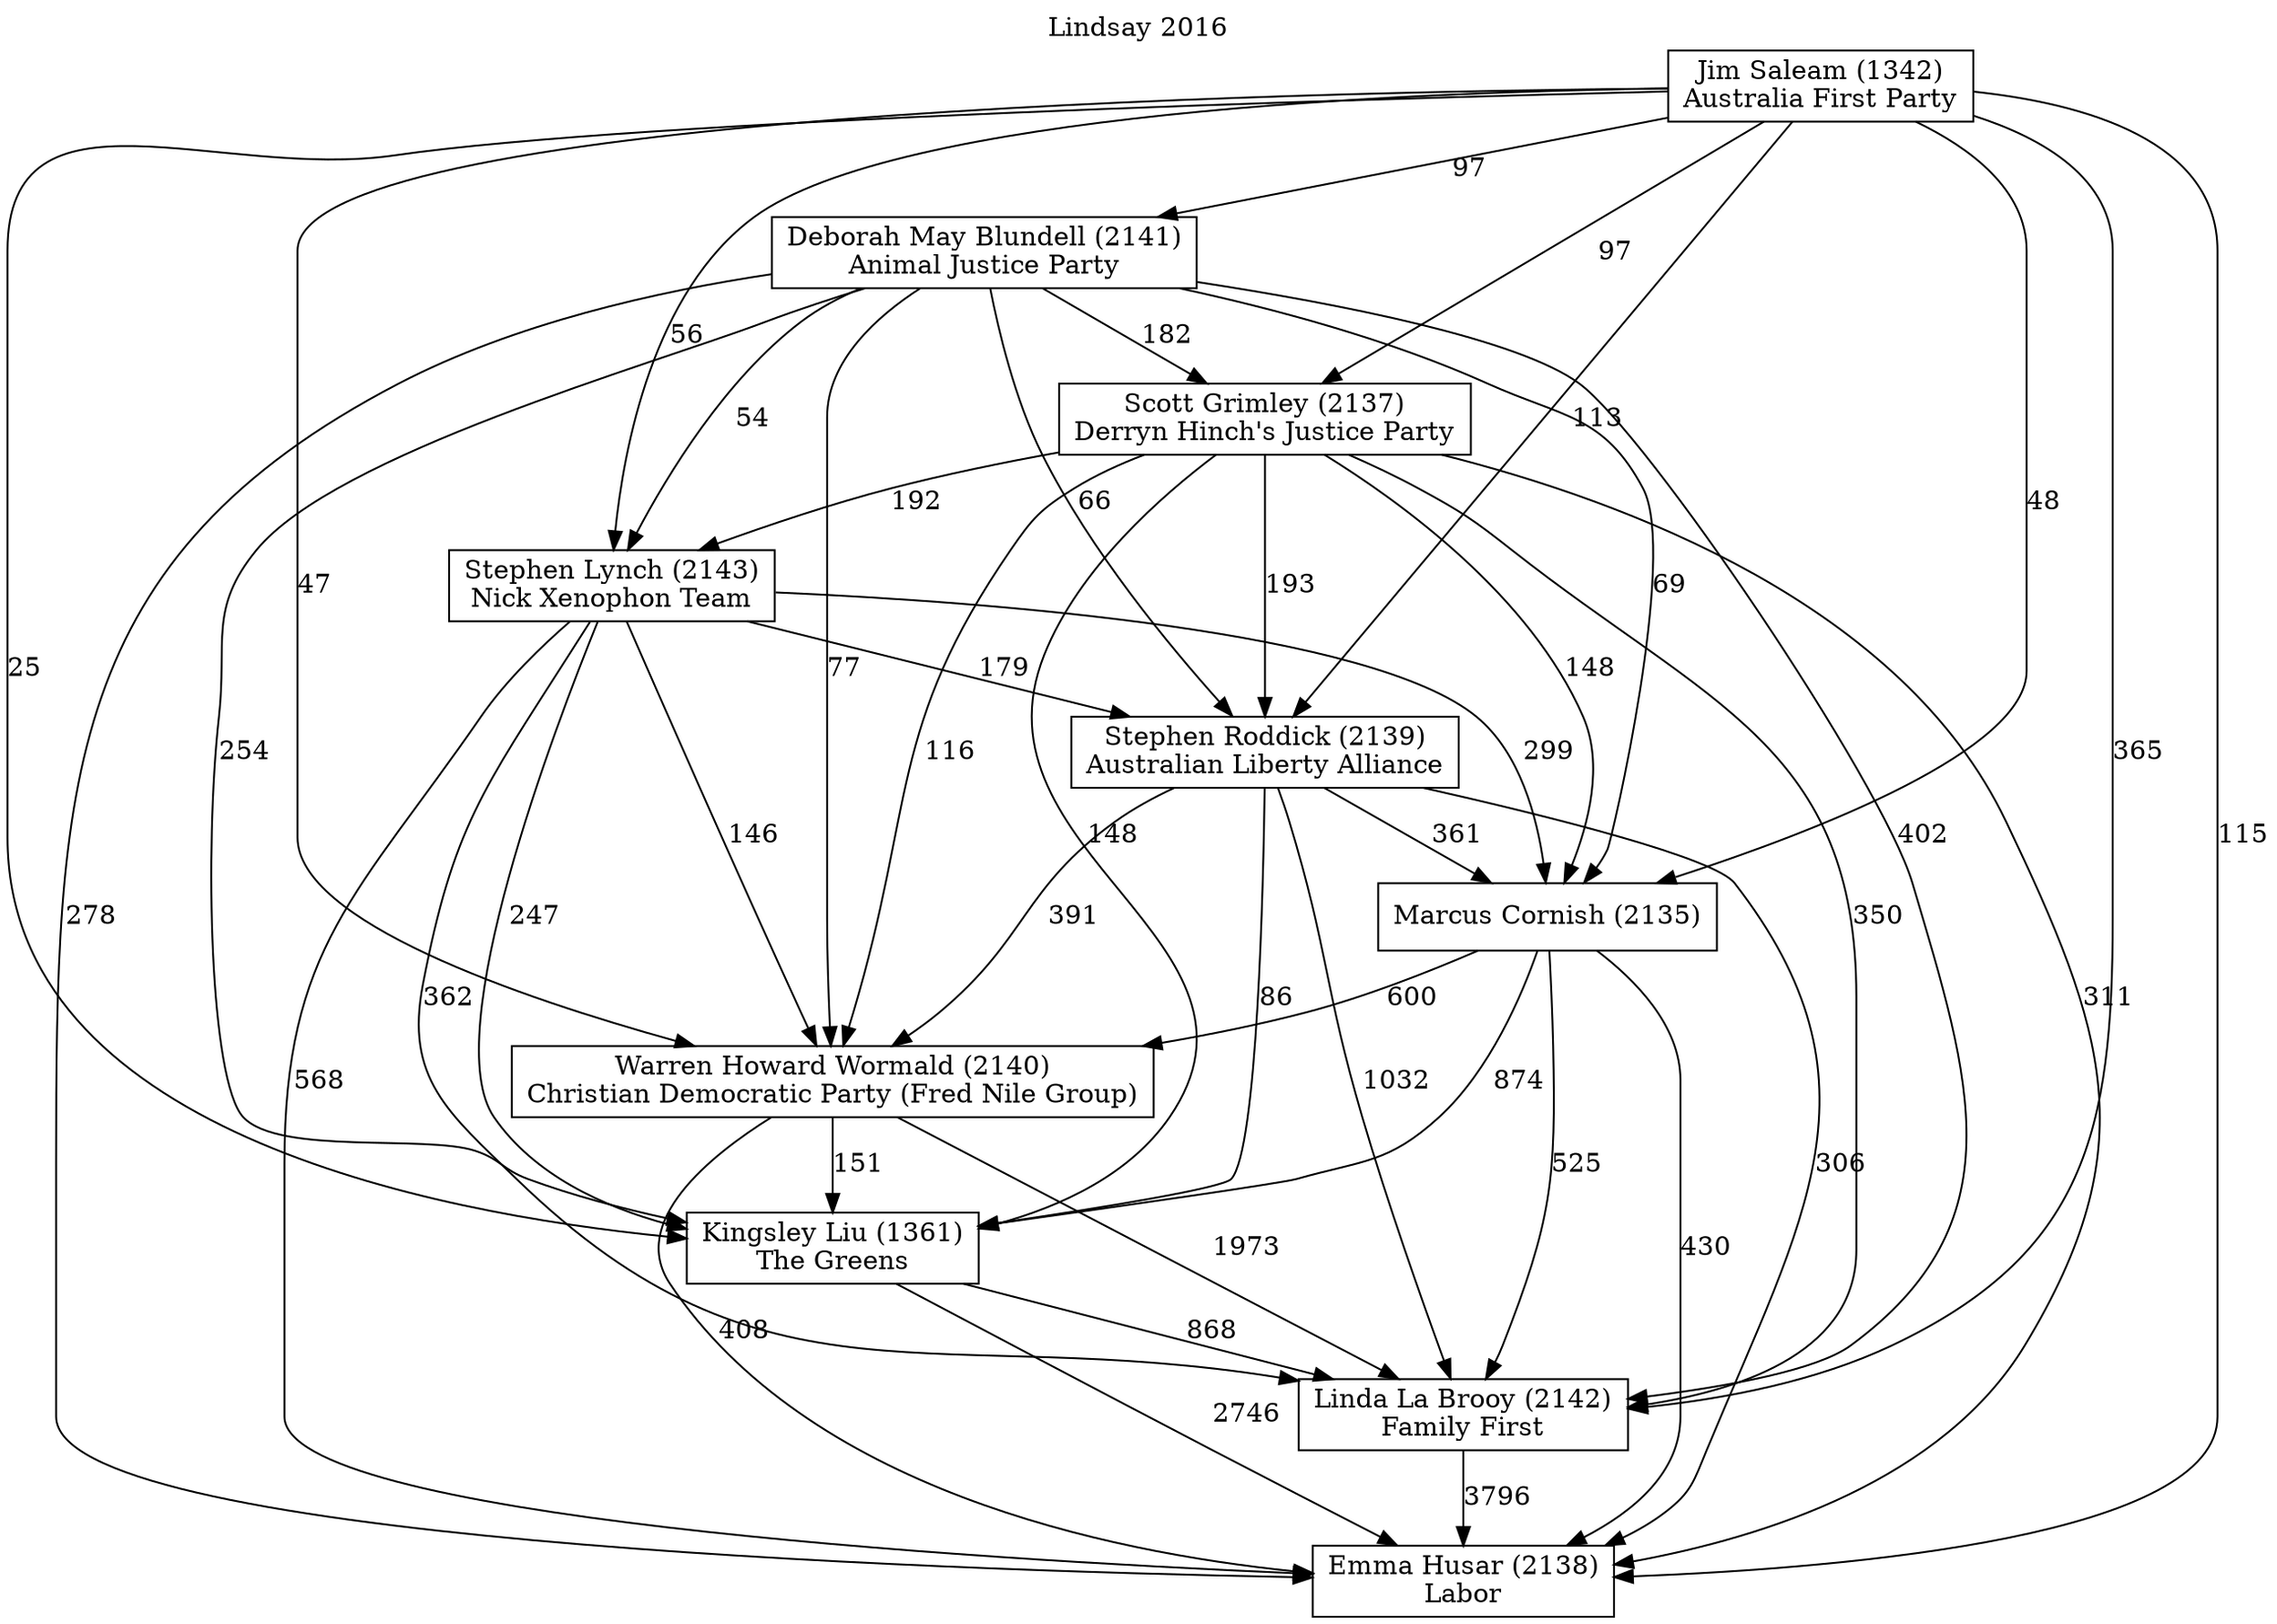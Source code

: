 // House preference flow
digraph "Emma Husar (2138)_Lindsay_2016" {
	graph [label="Lindsay 2016" labelloc=t mclimit=10]
	node [shape=box]
	"Emma Husar (2138)" [label="Emma Husar (2138)
Labor"]
	"Linda La Brooy (2142)" [label="Linda La Brooy (2142)
Family First"]
	"Kingsley Liu (1361)" [label="Kingsley Liu (1361)
The Greens"]
	"Warren Howard Wormald (2140)" [label="Warren Howard Wormald (2140)
Christian Democratic Party (Fred Nile Group)"]
	"Marcus Cornish (2135)" [label="Marcus Cornish (2135)
"]
	"Stephen Roddick (2139)" [label="Stephen Roddick (2139)
Australian Liberty Alliance"]
	"Stephen Lynch (2143)" [label="Stephen Lynch (2143)
Nick Xenophon Team"]
	"Scott Grimley (2137)" [label="Scott Grimley (2137)
Derryn Hinch's Justice Party"]
	"Deborah May Blundell (2141)" [label="Deborah May Blundell (2141)
Animal Justice Party"]
	"Jim Saleam (1342)" [label="Jim Saleam (1342)
Australia First Party"]
	"Linda La Brooy (2142)" -> "Emma Husar (2138)" [label=3796]
	"Kingsley Liu (1361)" -> "Linda La Brooy (2142)" [label=868]
	"Warren Howard Wormald (2140)" -> "Kingsley Liu (1361)" [label=151]
	"Marcus Cornish (2135)" -> "Warren Howard Wormald (2140)" [label=600]
	"Stephen Roddick (2139)" -> "Marcus Cornish (2135)" [label=361]
	"Stephen Lynch (2143)" -> "Stephen Roddick (2139)" [label=179]
	"Scott Grimley (2137)" -> "Stephen Lynch (2143)" [label=192]
	"Deborah May Blundell (2141)" -> "Scott Grimley (2137)" [label=182]
	"Jim Saleam (1342)" -> "Deborah May Blundell (2141)" [label=97]
	"Kingsley Liu (1361)" -> "Emma Husar (2138)" [label=2746]
	"Warren Howard Wormald (2140)" -> "Emma Husar (2138)" [label=408]
	"Marcus Cornish (2135)" -> "Emma Husar (2138)" [label=430]
	"Stephen Roddick (2139)" -> "Emma Husar (2138)" [label=306]
	"Stephen Lynch (2143)" -> "Emma Husar (2138)" [label=568]
	"Scott Grimley (2137)" -> "Emma Husar (2138)" [label=311]
	"Deborah May Blundell (2141)" -> "Emma Husar (2138)" [label=278]
	"Jim Saleam (1342)" -> "Emma Husar (2138)" [label=115]
	"Jim Saleam (1342)" -> "Scott Grimley (2137)" [label=97]
	"Deborah May Blundell (2141)" -> "Stephen Lynch (2143)" [label=54]
	"Jim Saleam (1342)" -> "Stephen Lynch (2143)" [label=56]
	"Scott Grimley (2137)" -> "Stephen Roddick (2139)" [label=193]
	"Deborah May Blundell (2141)" -> "Stephen Roddick (2139)" [label=66]
	"Jim Saleam (1342)" -> "Stephen Roddick (2139)" [label=113]
	"Stephen Lynch (2143)" -> "Marcus Cornish (2135)" [label=299]
	"Scott Grimley (2137)" -> "Marcus Cornish (2135)" [label=148]
	"Deborah May Blundell (2141)" -> "Marcus Cornish (2135)" [label=69]
	"Jim Saleam (1342)" -> "Marcus Cornish (2135)" [label=48]
	"Stephen Roddick (2139)" -> "Warren Howard Wormald (2140)" [label=391]
	"Stephen Lynch (2143)" -> "Warren Howard Wormald (2140)" [label=146]
	"Scott Grimley (2137)" -> "Warren Howard Wormald (2140)" [label=116]
	"Deborah May Blundell (2141)" -> "Warren Howard Wormald (2140)" [label=77]
	"Jim Saleam (1342)" -> "Warren Howard Wormald (2140)" [label=47]
	"Marcus Cornish (2135)" -> "Kingsley Liu (1361)" [label=874]
	"Stephen Roddick (2139)" -> "Kingsley Liu (1361)" [label=86]
	"Stephen Lynch (2143)" -> "Kingsley Liu (1361)" [label=247]
	"Scott Grimley (2137)" -> "Kingsley Liu (1361)" [label=148]
	"Deborah May Blundell (2141)" -> "Kingsley Liu (1361)" [label=254]
	"Jim Saleam (1342)" -> "Kingsley Liu (1361)" [label=25]
	"Warren Howard Wormald (2140)" -> "Linda La Brooy (2142)" [label=1973]
	"Marcus Cornish (2135)" -> "Linda La Brooy (2142)" [label=525]
	"Stephen Roddick (2139)" -> "Linda La Brooy (2142)" [label=1032]
	"Stephen Lynch (2143)" -> "Linda La Brooy (2142)" [label=362]
	"Scott Grimley (2137)" -> "Linda La Brooy (2142)" [label=350]
	"Deborah May Blundell (2141)" -> "Linda La Brooy (2142)" [label=402]
	"Jim Saleam (1342)" -> "Linda La Brooy (2142)" [label=365]
}

